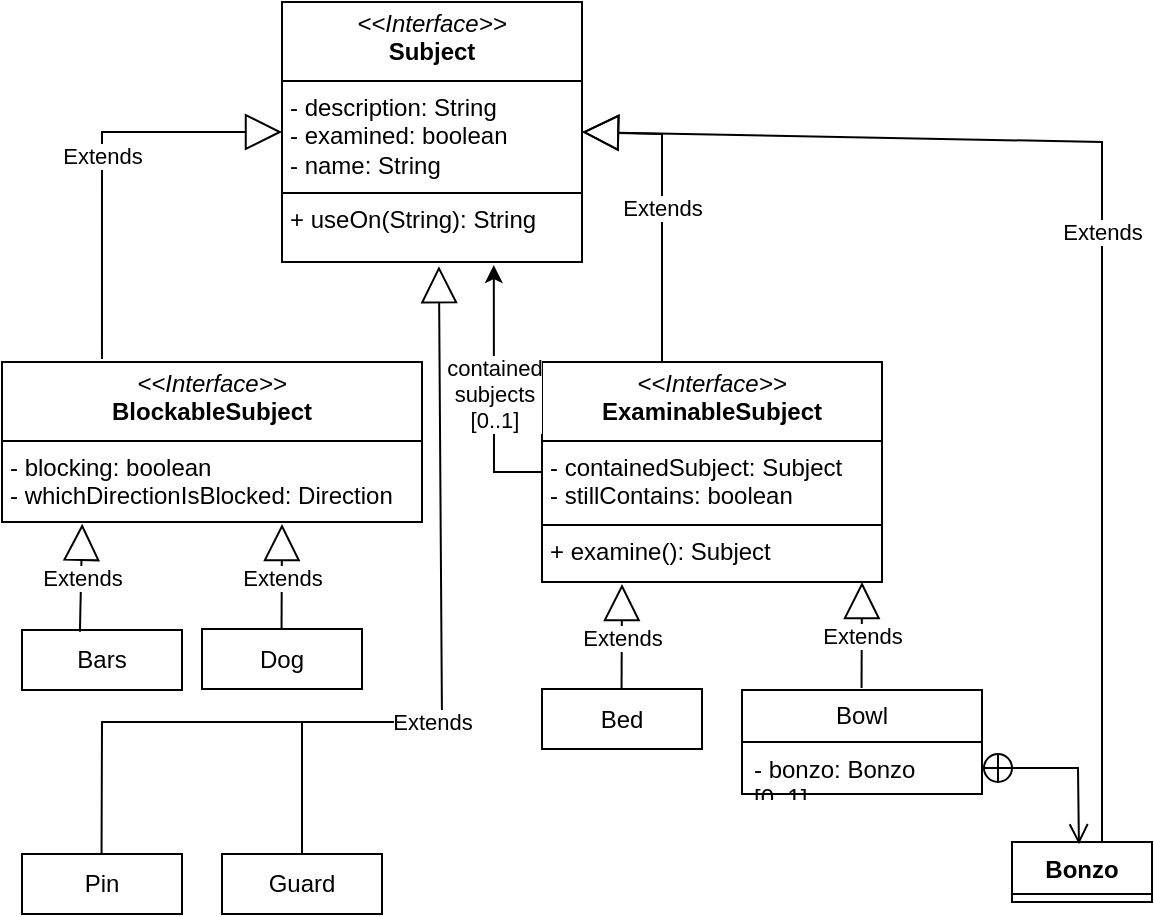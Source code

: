 <mxfile version="24.4.13" type="github">
  <diagram name="Page-1" id="AXgZJmAVB9x7k6VPBPpo">
    <mxGraphModel dx="965" dy="514" grid="1" gridSize="10" guides="1" tooltips="1" connect="1" arrows="1" fold="1" page="1" pageScale="1" pageWidth="1169" pageHeight="827" math="0" shadow="0">
      <root>
        <mxCell id="0" />
        <mxCell id="1" parent="0" />
        <mxCell id="vj8tvU9fs9zhO4dunw9U-1" value="&lt;p style=&quot;margin:0px;margin-top:4px;text-align:center;&quot;&gt;&lt;i&gt;&amp;lt;&amp;lt;Interface&amp;gt;&amp;gt;&lt;/i&gt;&lt;br&gt;&lt;b&gt;Subject&lt;/b&gt;&lt;br&gt;&lt;/p&gt;&lt;hr size=&quot;1&quot; style=&quot;border-style:solid;&quot;&gt;&lt;p style=&quot;margin:0px;margin-left:4px;&quot;&gt;- description: String&lt;br&gt;- examined: boolean&lt;/p&gt;&lt;p style=&quot;margin:0px;margin-left:4px;&quot;&gt;- name: String&lt;br&gt;&lt;/p&gt;&lt;hr size=&quot;1&quot; style=&quot;border-style:solid;&quot;&gt;&lt;p style=&quot;margin:0px;margin-left:4px;&quot;&gt;+ useOn(String): String&lt;br&gt;&lt;br&gt;&lt;/p&gt;" style="verticalAlign=top;align=left;overflow=fill;html=1;whiteSpace=wrap;" vertex="1" parent="1">
          <mxGeometry x="150" y="100" width="150" height="130" as="geometry" />
        </mxCell>
        <mxCell id="vj8tvU9fs9zhO4dunw9U-2" value="&lt;p style=&quot;margin:0px;margin-top:4px;text-align:center;&quot;&gt;&lt;i&gt;&amp;lt;&amp;lt;Interface&amp;gt;&amp;gt;&lt;br&gt;&lt;/i&gt;&lt;b&gt;BlockableSubject&lt;/b&gt;&lt;br&gt;&lt;b&gt;&lt;/b&gt;&lt;/p&gt;&lt;hr size=&quot;1&quot; style=&quot;border-style:solid;&quot;&gt;&lt;p style=&quot;margin:0px;margin-left:4px;&quot;&gt;- blocking: boolean&lt;br&gt;- whichDirectionIsBlocked: Direction&lt;/p&gt;&lt;hr size=&quot;1&quot; style=&quot;border-style:solid;&quot;&gt;&lt;p style=&quot;margin:0px;margin-left:4px;&quot;&gt;&lt;br&gt;&lt;/p&gt;" style="verticalAlign=top;align=left;overflow=fill;html=1;whiteSpace=wrap;" vertex="1" parent="1">
          <mxGeometry x="10" y="280" width="210" height="80" as="geometry" />
        </mxCell>
        <mxCell id="vj8tvU9fs9zhO4dunw9U-3" value="Extends" style="endArrow=block;endSize=16;endFill=0;html=1;rounded=0;entryX=0;entryY=0.5;entryDx=0;entryDy=0;exitX=0.238;exitY=-0.018;exitDx=0;exitDy=0;exitPerimeter=0;" edge="1" parent="1" source="vj8tvU9fs9zhO4dunw9U-2" target="vj8tvU9fs9zhO4dunw9U-1">
          <mxGeometry width="160" relative="1" as="geometry">
            <mxPoint x="80" y="270" as="sourcePoint" />
            <mxPoint x="440" y="270" as="targetPoint" />
            <Array as="points">
              <mxPoint x="60" y="165" />
            </Array>
          </mxGeometry>
        </mxCell>
        <mxCell id="vj8tvU9fs9zhO4dunw9U-4" value="Bars" style="html=1;whiteSpace=wrap;" vertex="1" parent="1">
          <mxGeometry x="20" y="414" width="80" height="30" as="geometry" />
        </mxCell>
        <mxCell id="vj8tvU9fs9zhO4dunw9U-5" value="Dog" style="html=1;whiteSpace=wrap;" vertex="1" parent="1">
          <mxGeometry x="110" y="413.5" width="80" height="30" as="geometry" />
        </mxCell>
        <mxCell id="vj8tvU9fs9zhO4dunw9U-6" value="Extends" style="endArrow=block;endSize=16;endFill=0;html=1;rounded=0;exitX=0.362;exitY=0.028;exitDx=0;exitDy=0;entryX=0.191;entryY=1.011;entryDx=0;entryDy=0;entryPerimeter=0;exitPerimeter=0;" edge="1" parent="1" source="vj8tvU9fs9zhO4dunw9U-4" target="vj8tvU9fs9zhO4dunw9U-2">
          <mxGeometry width="160" relative="1" as="geometry">
            <mxPoint x="59.77" y="414" as="sourcePoint" />
            <mxPoint x="59.77" y="364" as="targetPoint" />
          </mxGeometry>
        </mxCell>
        <mxCell id="vj8tvU9fs9zhO4dunw9U-7" value="Extends" style="endArrow=block;endSize=16;endFill=0;html=1;rounded=0;exitX=0.5;exitY=0;exitDx=0;exitDy=0;entryX=0.191;entryY=1.011;entryDx=0;entryDy=0;entryPerimeter=0;" edge="1" parent="1">
          <mxGeometry width="160" relative="1" as="geometry">
            <mxPoint x="149.77" y="414" as="sourcePoint" />
            <mxPoint x="150" y="361" as="targetPoint" />
          </mxGeometry>
        </mxCell>
        <mxCell id="vj8tvU9fs9zhO4dunw9U-8" value="&lt;p style=&quot;margin:0px;margin-top:4px;text-align:center;&quot;&gt;&lt;i&gt;&amp;lt;&amp;lt;Interface&amp;gt;&amp;gt;&lt;br&gt;&lt;/i&gt;&lt;b&gt;ExaminableSubject&lt;/b&gt;&lt;br&gt;&lt;b&gt;&lt;/b&gt;&lt;/p&gt;&lt;hr size=&quot;1&quot; style=&quot;border-style:solid;&quot;&gt;&lt;p style=&quot;margin:0px;margin-left:4px;&quot;&gt;- containedSubject: Subject&lt;br&gt;- stillContains: boolean&lt;/p&gt;&lt;hr size=&quot;1&quot; style=&quot;border-style:solid;&quot;&gt;&lt;p style=&quot;margin:0px;margin-left:4px;&quot;&gt;+ examine(): Subject&lt;br&gt;&lt;/p&gt;" style="verticalAlign=top;align=left;overflow=fill;html=1;whiteSpace=wrap;" vertex="1" parent="1">
          <mxGeometry x="280" y="280" width="170" height="110" as="geometry" />
        </mxCell>
        <mxCell id="vj8tvU9fs9zhO4dunw9U-9" value="Extends" style="endArrow=block;endSize=16;endFill=0;html=1;rounded=0;entryX=1;entryY=0.5;entryDx=0;entryDy=0;exitX=0.238;exitY=-0.018;exitDx=0;exitDy=0;exitPerimeter=0;" edge="1" parent="1" target="vj8tvU9fs9zhO4dunw9U-1">
          <mxGeometry width="160" relative="1" as="geometry">
            <mxPoint x="340" y="280" as="sourcePoint" />
            <mxPoint x="420" y="166" as="targetPoint" />
            <Array as="points">
              <mxPoint x="340" y="166" />
            </Array>
          </mxGeometry>
        </mxCell>
        <mxCell id="vj8tvU9fs9zhO4dunw9U-10" value="Bed" style="html=1;whiteSpace=wrap;" vertex="1" parent="1">
          <mxGeometry x="280" y="443.5" width="80" height="30" as="geometry" />
        </mxCell>
        <mxCell id="vj8tvU9fs9zhO4dunw9U-11" value="Extends" style="endArrow=block;endSize=16;endFill=0;html=1;rounded=0;exitX=0.5;exitY=0;exitDx=0;exitDy=0;entryX=0.191;entryY=1.011;entryDx=0;entryDy=0;entryPerimeter=0;" edge="1" parent="1">
          <mxGeometry width="160" relative="1" as="geometry">
            <mxPoint x="319.77" y="444" as="sourcePoint" />
            <mxPoint x="320" y="391" as="targetPoint" />
          </mxGeometry>
        </mxCell>
        <mxCell id="vj8tvU9fs9zhO4dunw9U-16" value="Extends" style="endArrow=block;endSize=16;endFill=0;html=1;rounded=0;exitX=0.5;exitY=0;exitDx=0;exitDy=0;entryX=0.191;entryY=1.011;entryDx=0;entryDy=0;entryPerimeter=0;" edge="1" parent="1">
          <mxGeometry width="160" relative="1" as="geometry">
            <mxPoint x="439.77" y="443" as="sourcePoint" />
            <mxPoint x="440" y="390" as="targetPoint" />
          </mxGeometry>
        </mxCell>
        <mxCell id="vj8tvU9fs9zhO4dunw9U-17" value="Bowl" style="swimlane;fontStyle=0;childLayout=stackLayout;horizontal=1;startSize=26;fillColor=none;horizontalStack=0;resizeParent=1;resizeParentMax=0;resizeLast=0;collapsible=1;marginBottom=0;whiteSpace=wrap;html=1;" vertex="1" parent="1">
          <mxGeometry x="380" y="444" width="120" height="52" as="geometry">
            <mxRectangle x="380" y="444" width="70" height="30" as="alternateBounds" />
          </mxGeometry>
        </mxCell>
        <mxCell id="vj8tvU9fs9zhO4dunw9U-18" value="- bonzo: Bonzo [0..1]" style="text;strokeColor=none;fillColor=none;align=left;verticalAlign=top;spacingLeft=4;spacingRight=4;overflow=hidden;rotatable=0;points=[[0,0.5],[1,0.5]];portConstraint=eastwest;whiteSpace=wrap;html=1;" vertex="1" parent="vj8tvU9fs9zhO4dunw9U-17">
          <mxGeometry y="26" width="120" height="26" as="geometry" />
        </mxCell>
        <mxCell id="vj8tvU9fs9zhO4dunw9U-23" value="Bonzo" style="swimlane;fontStyle=1;align=center;verticalAlign=top;childLayout=stackLayout;horizontal=1;startSize=26;horizontalStack=0;resizeParent=1;resizeParentMax=0;resizeLast=0;collapsible=1;marginBottom=0;whiteSpace=wrap;html=1;" vertex="1" collapsed="1" parent="1">
          <mxGeometry x="515" y="520" width="70" height="30" as="geometry">
            <mxRectangle x="515" y="520" width="190" height="52" as="alternateBounds" />
          </mxGeometry>
        </mxCell>
        <mxCell id="vj8tvU9fs9zhO4dunw9U-24" value="- outputProvider: OutputProvider" style="text;strokeColor=none;fillColor=none;align=left;verticalAlign=top;spacingLeft=4;spacingRight=4;overflow=hidden;rotatable=0;points=[[0,0.5],[1,0.5]];portConstraint=eastwest;whiteSpace=wrap;html=1;" vertex="1" parent="vj8tvU9fs9zhO4dunw9U-23">
          <mxGeometry y="26" width="190" height="26" as="geometry" />
        </mxCell>
        <mxCell id="vj8tvU9fs9zhO4dunw9U-28" value="" style="endArrow=open;startArrow=circlePlus;endFill=0;startFill=0;endSize=8;html=1;rounded=0;exitX=1;exitY=0.5;exitDx=0;exitDy=0;entryX=0.478;entryY=0.039;entryDx=0;entryDy=0;entryPerimeter=0;" edge="1" parent="1" source="vj8tvU9fs9zhO4dunw9U-18" target="vj8tvU9fs9zhO4dunw9U-23">
          <mxGeometry width="160" relative="1" as="geometry">
            <mxPoint x="60" y="550" as="sourcePoint" />
            <mxPoint x="220" y="550" as="targetPoint" />
            <Array as="points">
              <mxPoint x="548" y="483" />
            </Array>
          </mxGeometry>
        </mxCell>
        <mxCell id="vj8tvU9fs9zhO4dunw9U-29" value="Extends" style="endArrow=block;endSize=16;endFill=0;html=1;rounded=0;exitX=0.238;exitY=-0.018;exitDx=0;exitDy=0;exitPerimeter=0;entryX=1;entryY=0.5;entryDx=0;entryDy=0;" edge="1" parent="1" target="vj8tvU9fs9zhO4dunw9U-1">
          <mxGeometry width="160" relative="1" as="geometry">
            <mxPoint x="560" y="520" as="sourcePoint" />
            <mxPoint x="310" y="150" as="targetPoint" />
            <Array as="points">
              <mxPoint x="560" y="170" />
            </Array>
          </mxGeometry>
        </mxCell>
        <mxCell id="vj8tvU9fs9zhO4dunw9U-30" value="" style="endArrow=classic;html=1;rounded=0;exitX=0;exitY=0.5;exitDx=0;exitDy=0;entryX=0.706;entryY=1.012;entryDx=0;entryDy=0;entryPerimeter=0;" edge="1" parent="1" source="vj8tvU9fs9zhO4dunw9U-8" target="vj8tvU9fs9zhO4dunw9U-1">
          <mxGeometry relative="1" as="geometry">
            <mxPoint x="220" y="260" as="sourcePoint" />
            <mxPoint x="320" y="260" as="targetPoint" />
            <Array as="points">
              <mxPoint x="256" y="335" />
            </Array>
          </mxGeometry>
        </mxCell>
        <mxCell id="vj8tvU9fs9zhO4dunw9U-31" value="contained&lt;br&gt;subjects&lt;br&gt;[0..1]" style="edgeLabel;resizable=0;html=1;;align=center;verticalAlign=middle;" connectable="0" vertex="1" parent="vj8tvU9fs9zhO4dunw9U-30">
          <mxGeometry relative="1" as="geometry" />
        </mxCell>
        <mxCell id="vj8tvU9fs9zhO4dunw9U-32" value="Pin" style="html=1;whiteSpace=wrap;" vertex="1" parent="1">
          <mxGeometry x="20" y="526" width="80" height="30" as="geometry" />
        </mxCell>
        <mxCell id="vj8tvU9fs9zhO4dunw9U-33" value="Extends" style="endArrow=block;endSize=16;endFill=0;html=1;rounded=0;exitX=0.5;exitY=0;exitDx=0;exitDy=0;entryX=0.523;entryY=1.016;entryDx=0;entryDy=0;entryPerimeter=0;" edge="1" parent="1" target="vj8tvU9fs9zhO4dunw9U-1">
          <mxGeometry width="160" relative="1" as="geometry">
            <mxPoint x="59.77" y="526.5" as="sourcePoint" />
            <mxPoint x="380" y="430" as="targetPoint" />
            <Array as="points">
              <mxPoint x="60" y="460" />
              <mxPoint x="230" y="460" />
            </Array>
          </mxGeometry>
        </mxCell>
        <mxCell id="vj8tvU9fs9zhO4dunw9U-34" value="Guard" style="html=1;whiteSpace=wrap;" vertex="1" parent="1">
          <mxGeometry x="120" y="526" width="80" height="30" as="geometry" />
        </mxCell>
        <mxCell id="vj8tvU9fs9zhO4dunw9U-36" value="" style="endArrow=none;html=1;rounded=0;" edge="1" parent="1">
          <mxGeometry width="50" height="50" relative="1" as="geometry">
            <mxPoint x="160" y="526" as="sourcePoint" />
            <mxPoint x="160" y="460" as="targetPoint" />
          </mxGeometry>
        </mxCell>
      </root>
    </mxGraphModel>
  </diagram>
</mxfile>
